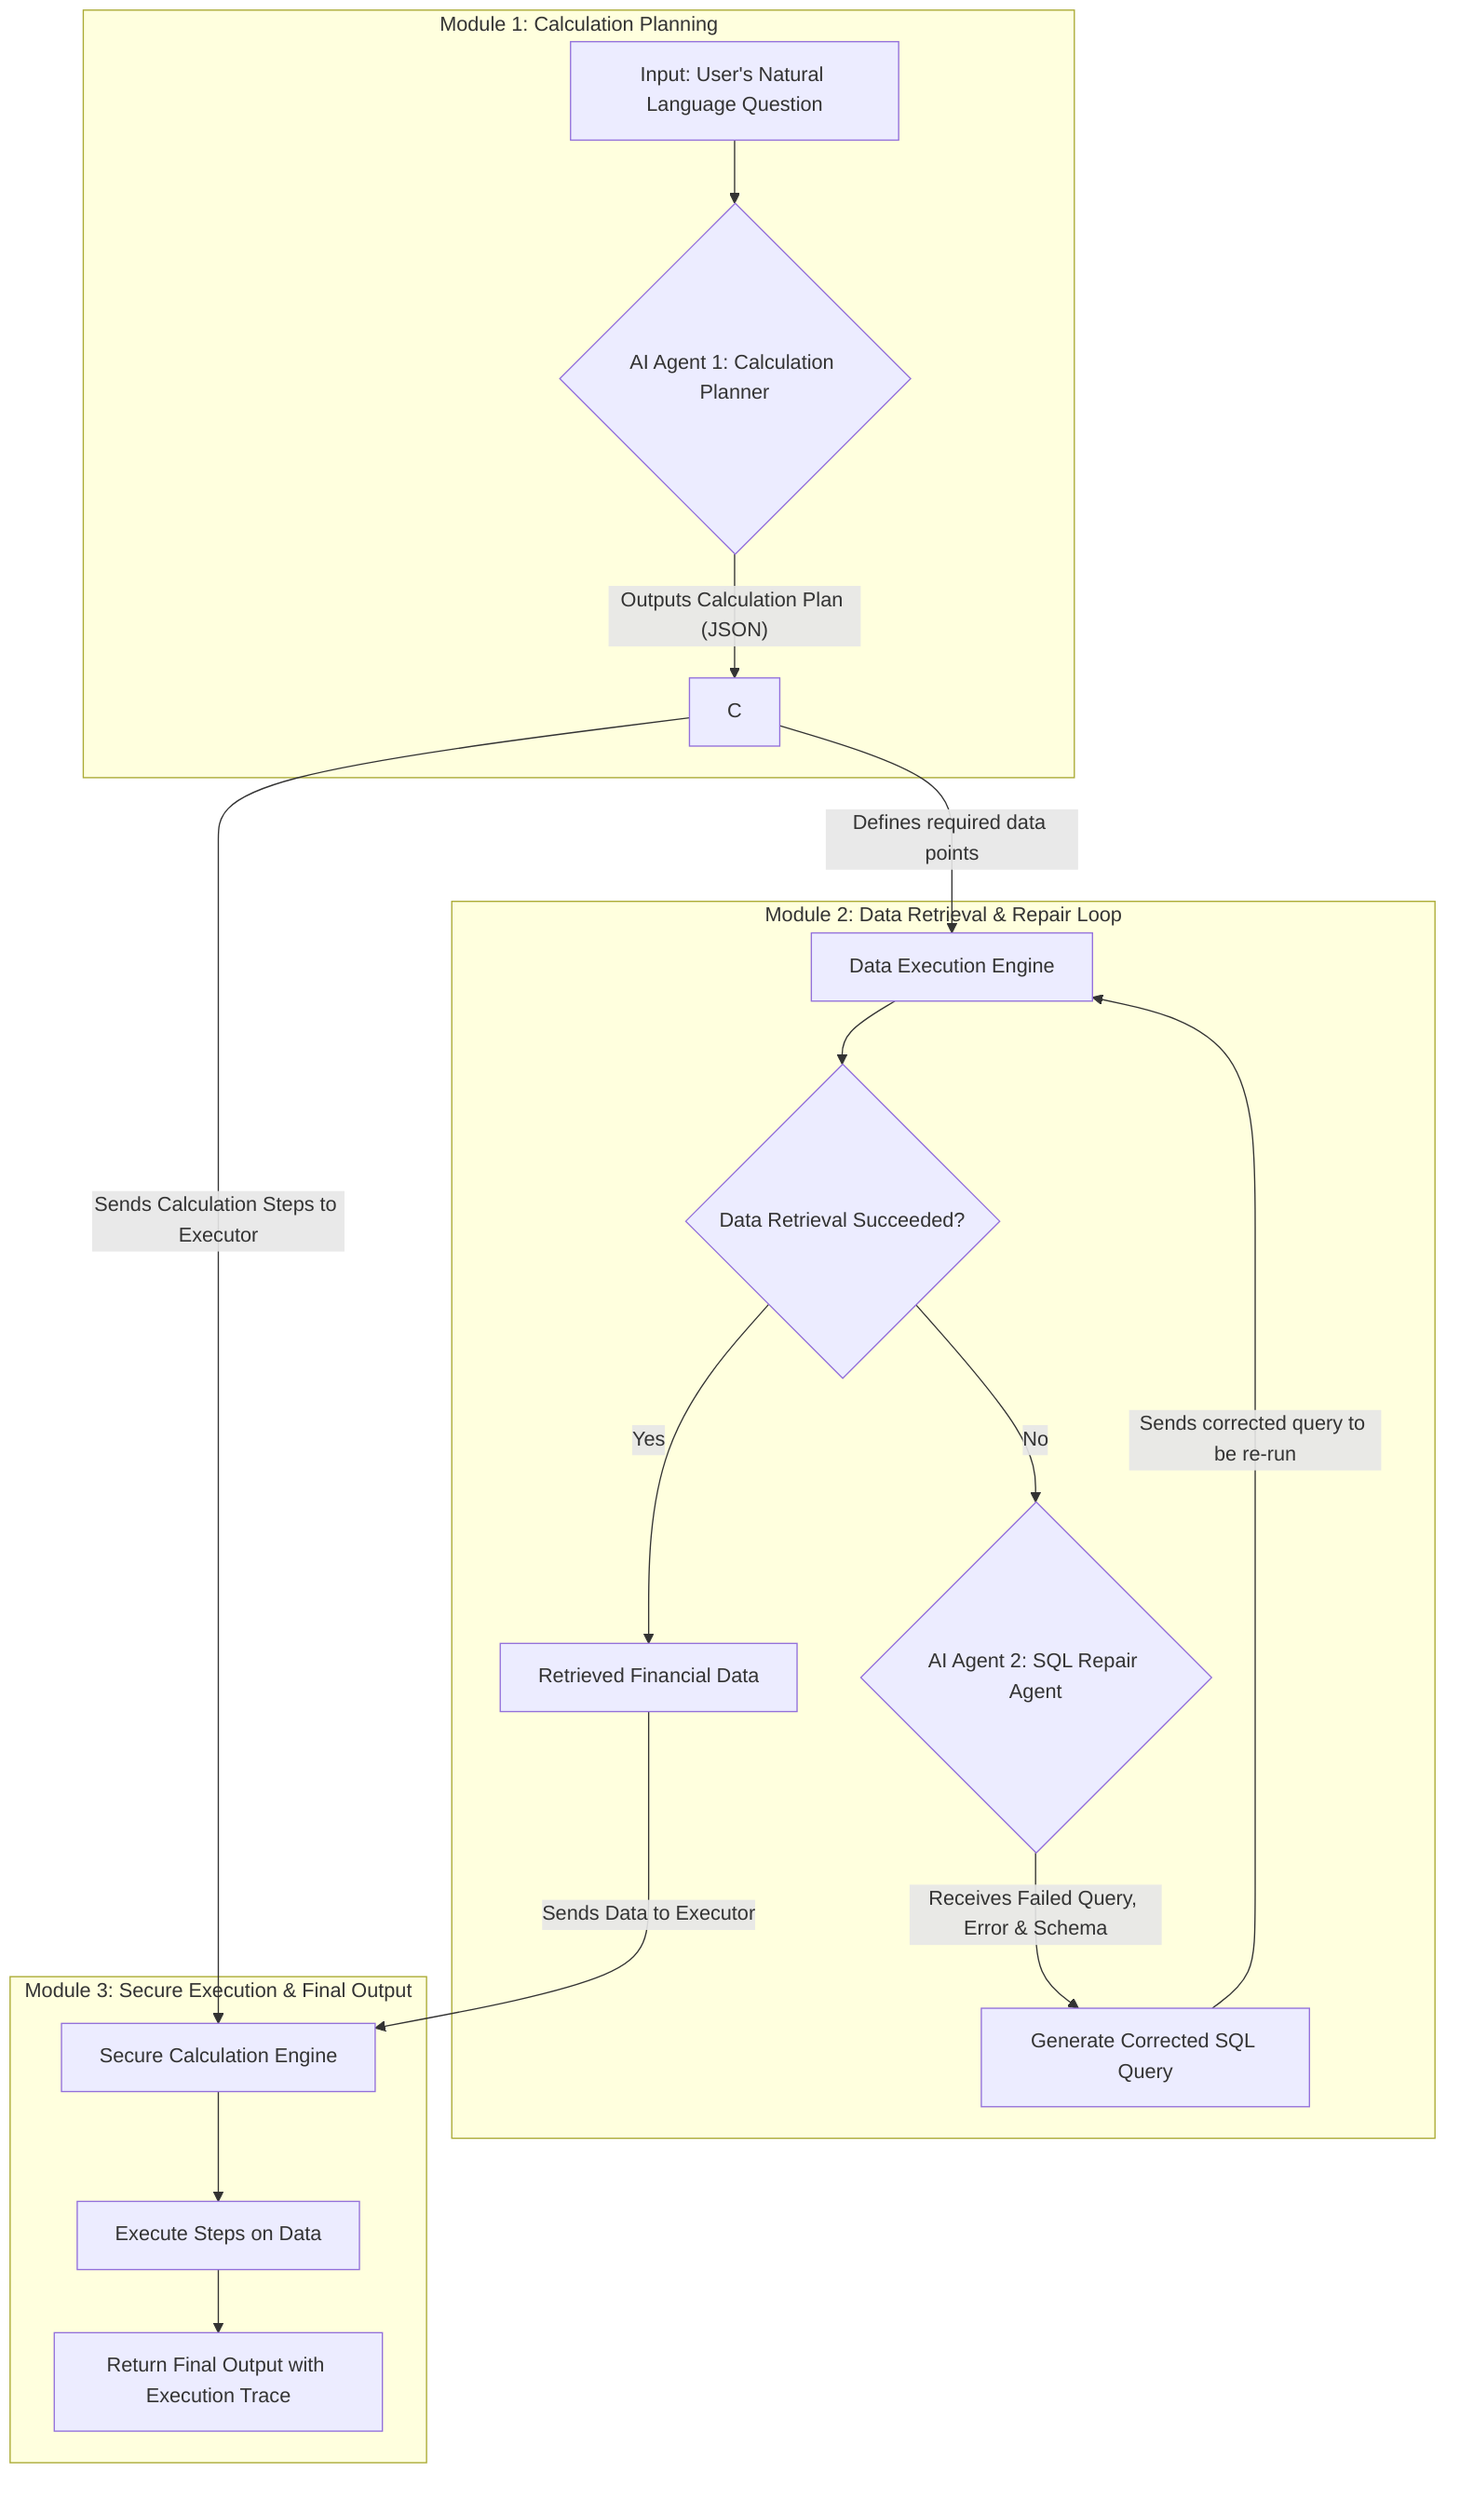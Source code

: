 flowchart TD
    subgraph "Module 1: Calculation Planning"
        A["Input: User's Natural Language Question"] --> B{"AI Agent 1: Calculation Planner"};
        B -- "Outputs Calculation Plan (JSON)" --> C;
    end

    subgraph "Module 2: Data Retrieval & Repair Loop"
        C -- "Defines required data points" --> D["Data Execution Engine"];
        D --> E{"Data Retrieval Succeeded?"};
        E -- "No" --> F{"AI Agent 2: SQL Repair Agent"};
        F -- "Receives Failed Query, Error & Schema" --> G["Generate Corrected SQL Query"];
        G -- "Sends corrected query to be re-run" --> D;
        E -- "Yes" --> H["Retrieved Financial Data"];
    end

    subgraph "Module 3: Secure Execution & Final Output"
        H -- "Sends Data to Executor" --> I;
        C -- "Sends Calculation Steps to Executor" --> I;
        I["Secure Calculation Engine"] --> J["Execute Steps on Data"];
        J --> K["Return Final Output with Execution Trace"];
    end